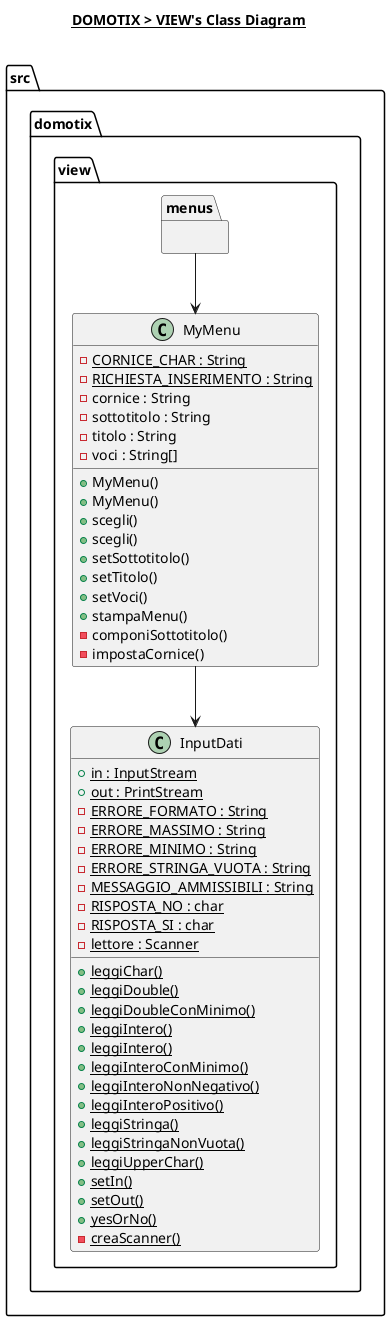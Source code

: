 @startuml

title __DOMOTIX > VIEW's Class Diagram__\n

namespace src.domotix.view {

    class src.domotix.view.InputDati {
        {static} + in : InputStream
        {static} + out : PrintStream
        {static} - ERRORE_FORMATO : String
        {static} - ERRORE_MASSIMO : String
        {static} - ERRORE_MINIMO : String
        {static} - ERRORE_STRINGA_VUOTA : String
        {static} - MESSAGGIO_AMMISSIBILI : String
        {static} - RISPOSTA_NO : char
        {static} - RISPOSTA_SI : char
        {static} - lettore : Scanner
        {static} + leggiChar()
        {static} + leggiDouble()
        {static} + leggiDoubleConMinimo()
        {static} + leggiIntero()
        {static} + leggiIntero()
        {static} + leggiInteroConMinimo()
        {static} + leggiInteroNonNegativo()
        {static} + leggiInteroPositivo()
        {static} + leggiStringa()
        {static} + leggiStringaNonVuota()
        {static} + leggiUpperChar()
        {static} + setIn()
        {static} + setOut()
        {static} + yesOrNo()
        {static} - creaScanner()
    }

    class src.domotix.view.MyMenu {
        {static} - CORNICE_CHAR : String
        {static} - RICHIESTA_INSERIMENTO : String
        - cornice : String
        - sottotitolo : String
        - titolo : String
        - voci : String[]
        + MyMenu()
        + MyMenu()
        + scegli()
        + scegli()
        + setSottotitolo()
        + setTitolo()
        + setVoci()
        + stampaMenu()
        - componiSottotitolo()
        - impostaCornice()
    }

    namespace menus {
    }

}


src.domotix.view.MyMenu --> src.domotix.view.InputDati
src.domotix.view.menus --> src.domotix.view.MyMenu


@enduml
